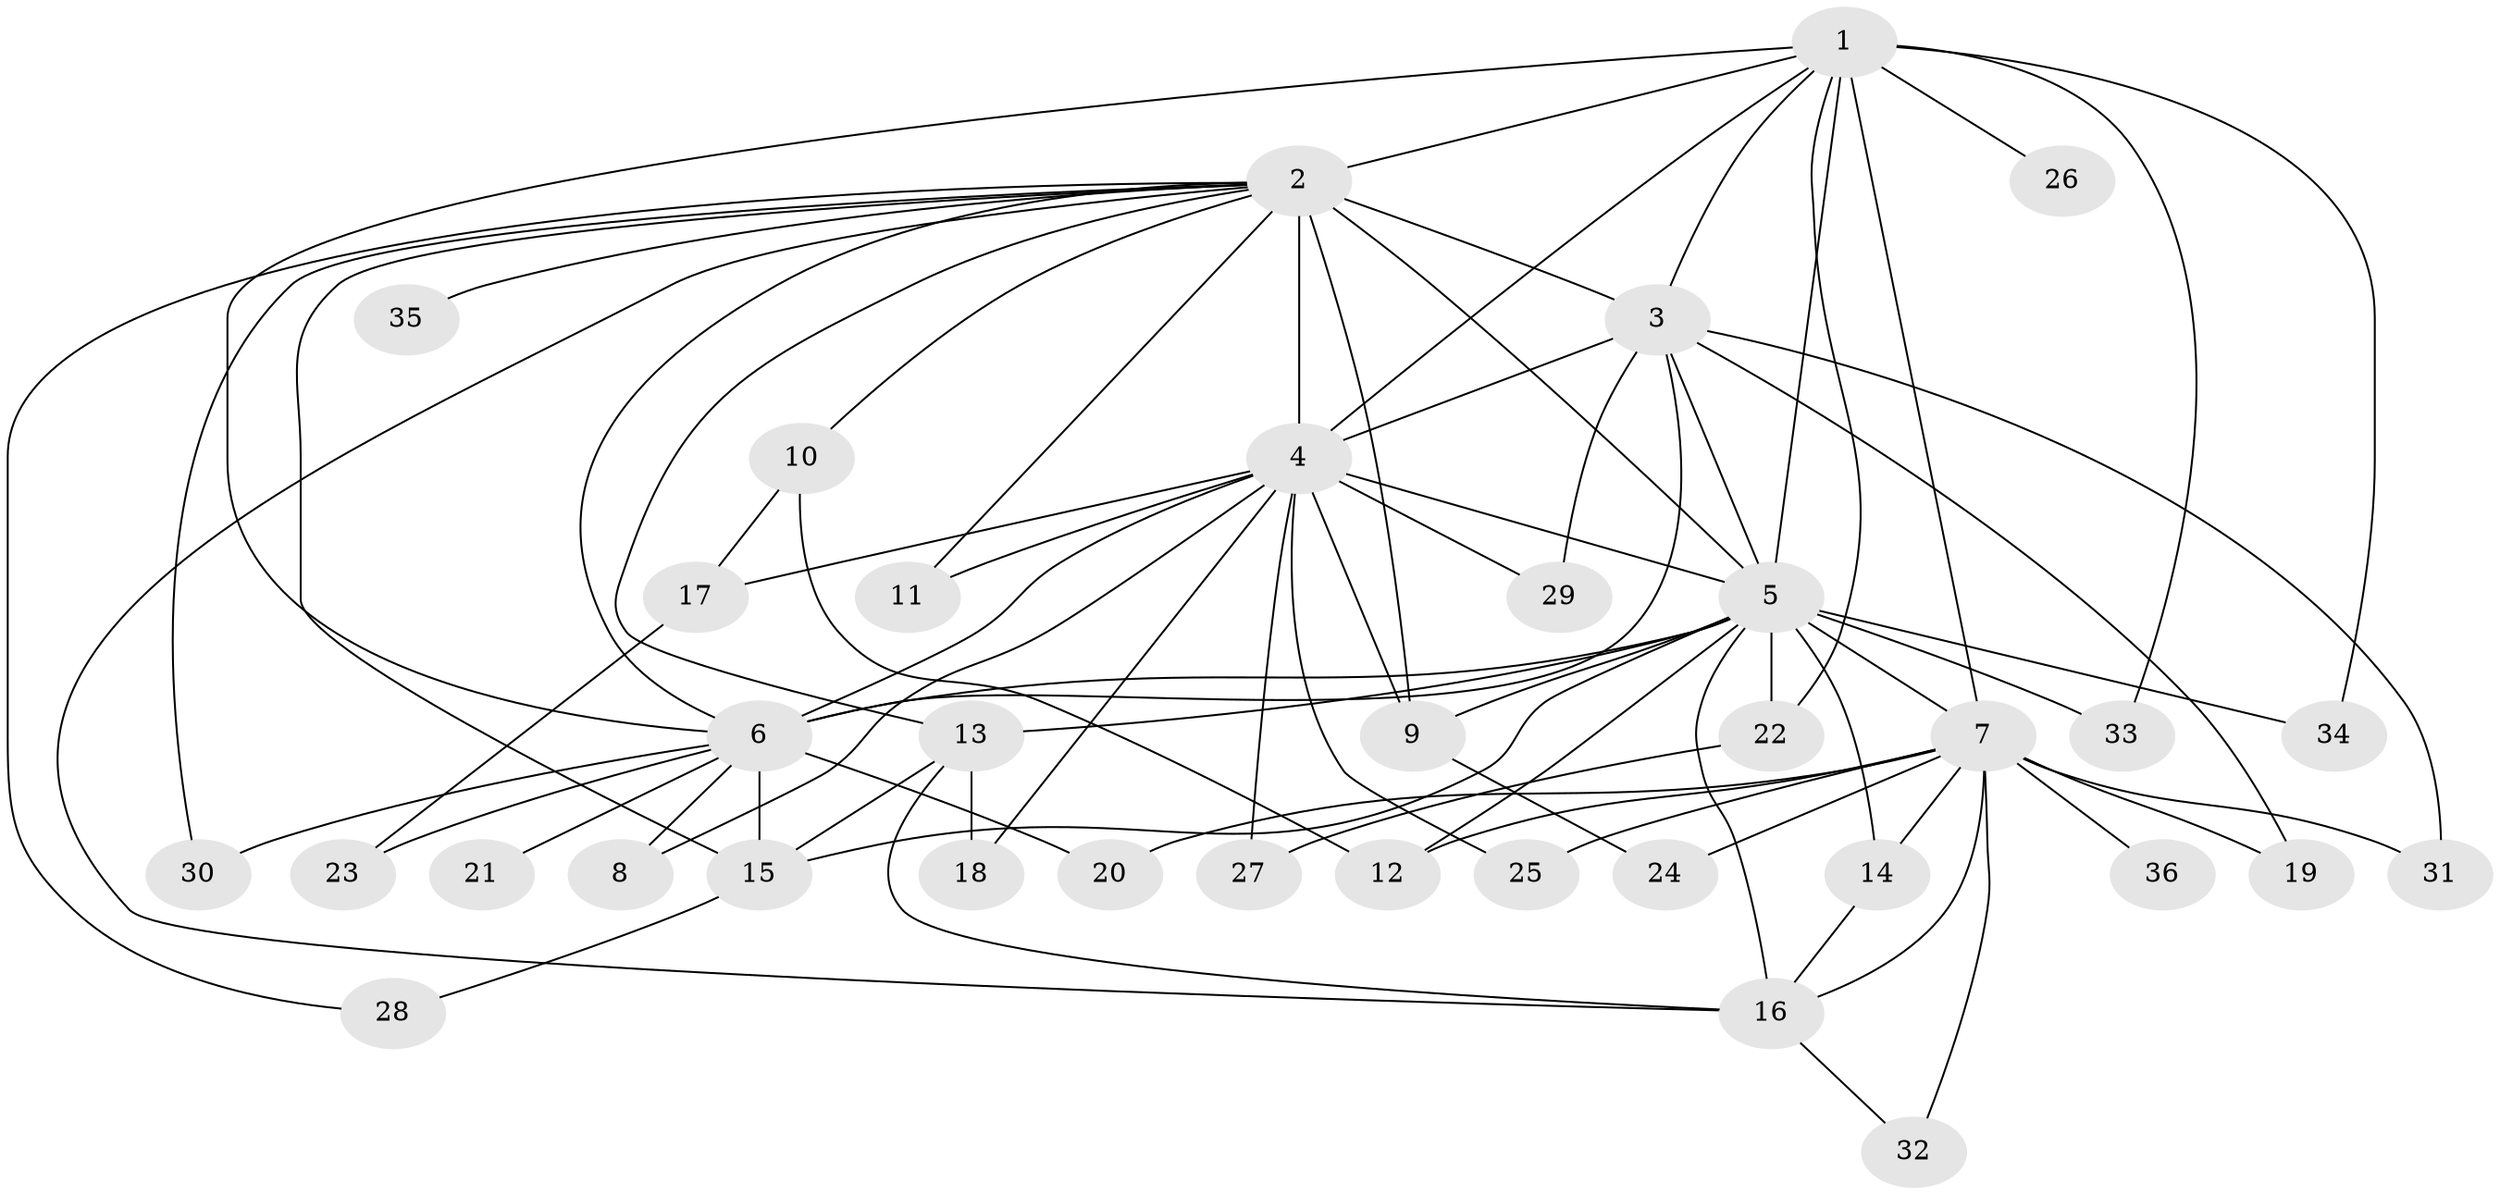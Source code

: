 // original degree distribution, {17: 0.013888888888888888, 19: 0.027777777777777776, 12: 0.027777777777777776, 18: 0.013888888888888888, 15: 0.027777777777777776, 23: 0.013888888888888888, 16: 0.013888888888888888, 13: 0.013888888888888888, 2: 0.5694444444444444, 7: 0.013888888888888888, 3: 0.1388888888888889, 4: 0.08333333333333333, 5: 0.027777777777777776, 6: 0.013888888888888888}
// Generated by graph-tools (version 1.1) at 2025/49/03/04/25 22:49:55]
// undirected, 36 vertices, 77 edges
graph export_dot {
  node [color=gray90,style=filled];
  1;
  2;
  3;
  4;
  5;
  6;
  7;
  8;
  9;
  10;
  11;
  12;
  13;
  14;
  15;
  16;
  17;
  18;
  19;
  20;
  21;
  22;
  23;
  24;
  25;
  26;
  27;
  28;
  29;
  30;
  31;
  32;
  33;
  34;
  35;
  36;
  1 -- 2 [weight=4.0];
  1 -- 3 [weight=4.0];
  1 -- 4 [weight=4.0];
  1 -- 5 [weight=14.0];
  1 -- 6 [weight=2.0];
  1 -- 7 [weight=1.0];
  1 -- 22 [weight=2.0];
  1 -- 26 [weight=1.0];
  1 -- 33 [weight=1.0];
  1 -- 34 [weight=1.0];
  2 -- 3 [weight=4.0];
  2 -- 4 [weight=4.0];
  2 -- 5 [weight=2.0];
  2 -- 6 [weight=2.0];
  2 -- 9 [weight=1.0];
  2 -- 10 [weight=1.0];
  2 -- 11 [weight=1.0];
  2 -- 13 [weight=3.0];
  2 -- 15 [weight=2.0];
  2 -- 16 [weight=1.0];
  2 -- 28 [weight=1.0];
  2 -- 30 [weight=1.0];
  2 -- 35 [weight=1.0];
  3 -- 4 [weight=4.0];
  3 -- 5 [weight=3.0];
  3 -- 6 [weight=2.0];
  3 -- 19 [weight=1.0];
  3 -- 29 [weight=1.0];
  3 -- 31 [weight=1.0];
  4 -- 5 [weight=3.0];
  4 -- 6 [weight=3.0];
  4 -- 8 [weight=1.0];
  4 -- 9 [weight=2.0];
  4 -- 11 [weight=2.0];
  4 -- 17 [weight=1.0];
  4 -- 18 [weight=1.0];
  4 -- 25 [weight=1.0];
  4 -- 27 [weight=1.0];
  4 -- 29 [weight=2.0];
  5 -- 6 [weight=3.0];
  5 -- 7 [weight=4.0];
  5 -- 9 [weight=1.0];
  5 -- 12 [weight=1.0];
  5 -- 13 [weight=1.0];
  5 -- 14 [weight=2.0];
  5 -- 15 [weight=1.0];
  5 -- 16 [weight=1.0];
  5 -- 22 [weight=2.0];
  5 -- 33 [weight=1.0];
  5 -- 34 [weight=2.0];
  6 -- 8 [weight=1.0];
  6 -- 15 [weight=1.0];
  6 -- 20 [weight=1.0];
  6 -- 21 [weight=1.0];
  6 -- 23 [weight=1.0];
  6 -- 30 [weight=1.0];
  7 -- 12 [weight=1.0];
  7 -- 14 [weight=1.0];
  7 -- 16 [weight=1.0];
  7 -- 19 [weight=1.0];
  7 -- 20 [weight=1.0];
  7 -- 24 [weight=1.0];
  7 -- 25 [weight=1.0];
  7 -- 31 [weight=1.0];
  7 -- 32 [weight=1.0];
  7 -- 36 [weight=1.0];
  9 -- 24 [weight=1.0];
  10 -- 12 [weight=1.0];
  10 -- 17 [weight=1.0];
  13 -- 15 [weight=1.0];
  13 -- 16 [weight=2.0];
  13 -- 18 [weight=1.0];
  14 -- 16 [weight=1.0];
  15 -- 28 [weight=1.0];
  16 -- 32 [weight=1.0];
  17 -- 23 [weight=1.0];
  22 -- 27 [weight=1.0];
}
